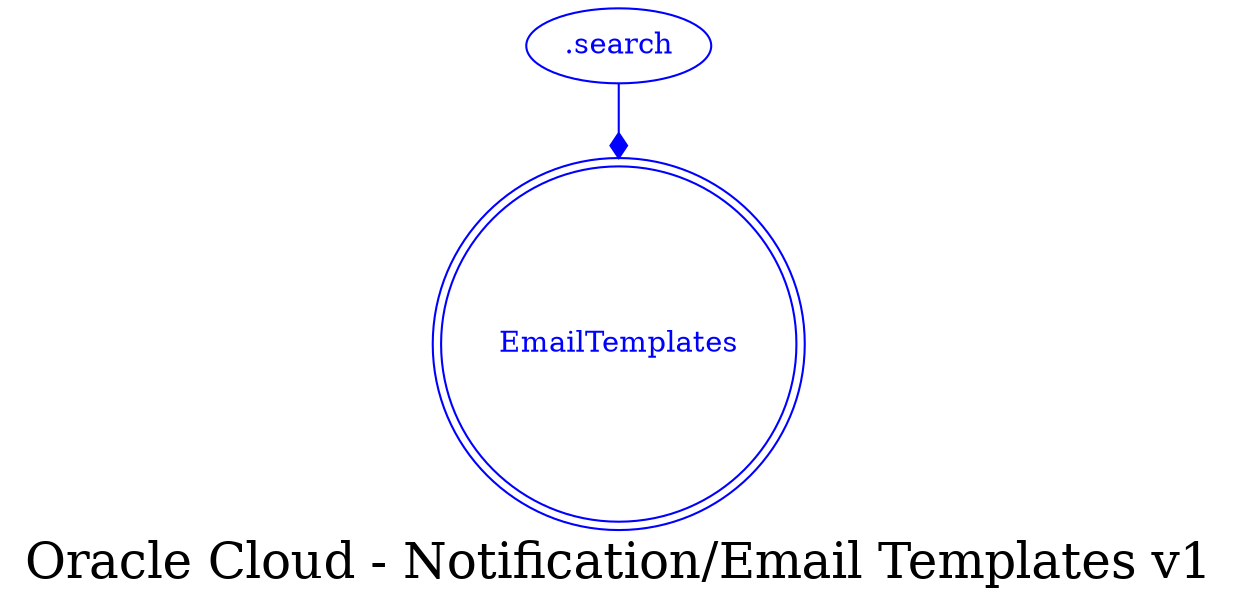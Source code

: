 digraph LexiconGraph {
graph[label="Oracle Cloud - Notification/Email Templates v1", fontsize=24]
splines=true
"EmailTemplates" [color=blue, fontcolor=blue, shape=doublecircle]
".search" -> "EmailTemplates" [color=blue, fontcolor=blue, arrowhead=diamond, arrowtail=none]
".search" [color=blue, fontcolor=blue, shape=ellipse]
}
